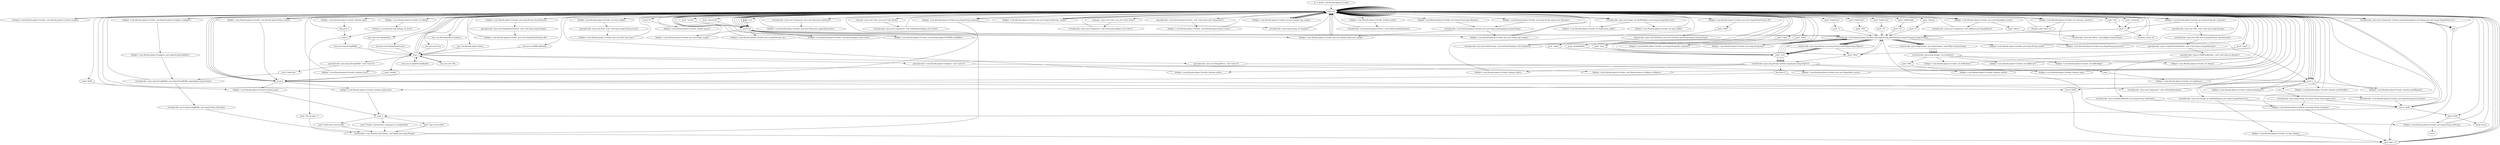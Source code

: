 digraph "" {
    "r0 := @this: com.fluendo.player.Cortado"
    "load.r r0"
    "r0 := @this: com.fluendo.player.Cortado"->"load.r r0";
    "staticput <com.fluendo.player.Cortado: com.fluendo.player.Cortado cortado>"
    "load.r r0"->"staticput <com.fluendo.player.Cortado: com.fluendo.player.Cortado cortado>";
    "staticput <com.fluendo.player.Cortado: com.fluendo.player.Cortado cortado>"->"load.r r0";
    "new java.text.SimpleDateFormat"
    "load.r r0"->"new java.text.SimpleDateFormat";
    "dup1.r"
    "new java.text.SimpleDateFormat"->"dup1.r";
    "dup1.r"->"load.r r0";
    "fieldget <com.fluendo.player.Cortado: java.lang.String chronoFormat>"
    "load.r r0"->"fieldget <com.fluendo.player.Cortado: java.lang.String chronoFormat>";
    "specialinvoke <java.text.SimpleDateFormat: void <init>(java.lang.String)>"
    "fieldget <com.fluendo.player.Cortado: java.lang.String chronoFormat>"->"specialinvoke <java.text.SimpleDateFormat: void <init>(java.lang.String)>";
    "fieldput <com.fluendo.player.Cortado: java.text.SimpleDateFormat sdf>"
    "specialinvoke <java.text.SimpleDateFormat: void <init>(java.lang.String)>"->"fieldput <com.fluendo.player.Cortado: java.text.SimpleDateFormat sdf>";
    "fieldput <com.fluendo.player.Cortado: java.text.SimpleDateFormat sdf>"->"load.r r0";
    "fieldget <com.fluendo.player.Cortado: java.text.SimpleDateFormat sdf>"
    "load.r r0"->"fieldget <com.fluendo.player.Cortado: java.text.SimpleDateFormat sdf>";
    "push \"GMT\""
    "fieldget <com.fluendo.player.Cortado: java.text.SimpleDateFormat sdf>"->"push \"GMT\"";
    "staticinvoke <java.util.TimeZone: java.util.TimeZone getTimeZone(java.lang.String)>"
    "push \"GMT\""->"staticinvoke <java.util.TimeZone: java.util.TimeZone getTimeZone(java.lang.String)>";
    "virtualinvoke <java.text.DateFormat: void setTimeZone(java.util.TimeZone)>"
    "staticinvoke <java.util.TimeZone: java.util.TimeZone getTimeZone(java.lang.String)>"->"virtualinvoke <java.text.DateFormat: void setTimeZone(java.util.TimeZone)>";
    "virtualinvoke <java.text.DateFormat: void setTimeZone(java.util.TimeZone)>"->"load.r r0";
    "new java.awt.Font"
    "load.r r0"->"new java.awt.Font";
    "new java.awt.Font"->"dup1.r";
    "push \"dialog\""
    "dup1.r"->"push \"dialog\"";
    "push 0"
    "push \"dialog\""->"push 0";
    "push 0"->"load.r r0";
    "fieldget <com.fluendo.player.Cortado: int time_height>"
    "load.r r0"->"fieldget <com.fluendo.player.Cortado: int time_height>";
    "specialinvoke <java.awt.Font: void <init>(java.lang.String,int,int)>"
    "fieldget <com.fluendo.player.Cortado: int time_height>"->"specialinvoke <java.awt.Font: void <init>(java.lang.String,int,int)>";
    "fieldput <com.fluendo.player.Cortado: java.awt.Font time_font>"
    "specialinvoke <java.awt.Font: void <init>(java.lang.String,int,int)>"->"fieldput <com.fluendo.player.Cortado: java.awt.Font time_font>";
    "fieldput <com.fluendo.player.Cortado: java.awt.Font time_font>"->"load.r r0";
    "push null"
    "load.r r0"->"push null";
    "fieldput <com.fluendo.player.Cortado: java.awt.Image image>"
    "push null"->"fieldput <com.fluendo.player.Cortado: java.awt.Image image>";
    "fieldput <com.fluendo.player.Cortado: java.awt.Image image>"->"load.r r0";
    "push 0.0"
    "load.r r0"->"push 0.0";
    "fieldput <com.fluendo.player.Cortado: double aspect>"
    "push 0.0"->"fieldput <com.fluendo.player.Cortado: double aspect>";
    "fieldput <com.fluendo.player.Cortado: double aspect>"->"load.r r0";
    "load.r r0"->"push null";
    "fieldput <com.fluendo.player.Cortado: java.io.InputStream ois>"
    "push null"->"fieldput <com.fluendo.player.Cortado: java.io.InputStream ois>";
    "fieldput <com.fluendo.player.Cortado: java.io.InputStream ois>"->"load.r r0";
    "load.r r0"->"push null";
    "fieldput <com.fluendo.player.Cortado: com.fluendo.player.Clock clock>"
    "push null"->"fieldput <com.fluendo.player.Cortado: com.fluendo.player.Clock clock>";
    "fieldput <com.fluendo.player.Cortado: com.fluendo.player.Clock clock>"->"load.r r0";
    "load.r r0"->"push null";
    "fieldput <com.fluendo.player.Cortado: com.fluendo.player.PreBuffer preBuffer>"
    "push null"->"fieldput <com.fluendo.player.Cortado: com.fluendo.player.PreBuffer preBuffer>";
    "fieldput <com.fluendo.player.Cortado: com.fluendo.player.PreBuffer preBuffer>"->"load.r r0";
    "load.r r0"->"load.r r0";
    "push \"url\""
    "load.r r0"->"push \"url\"";
    "push \"url\""->"push null";
    "virtualinvoke <com.fluendo.player.Cortado: java.lang.String getParam(java.lang.String,java.lang.String)>"
    "push null"->"virtualinvoke <com.fluendo.player.Cortado: java.lang.String getParam(java.lang.String,java.lang.String)>";
    "fieldput <com.fluendo.player.Cortado: java.lang.String urlString>"
    "virtualinvoke <com.fluendo.player.Cortado: java.lang.String getParam(java.lang.String,java.lang.String)>"->"fieldput <com.fluendo.player.Cortado: java.lang.String urlString>";
    "fieldput <com.fluendo.player.Cortado: java.lang.String urlString>"->"load.r r0";
    "load.r r0"->"load.r r0";
    "push \"local\""
    "load.r r0"->"push \"local\"";
    "push \"false\""
    "push \"local\""->"push \"false\"";
    "push \"false\""->"virtualinvoke <com.fluendo.player.Cortado: java.lang.String getParam(java.lang.String,java.lang.String)>";
    "staticinvoke <java.lang.String: java.lang.String valueOf(java.lang.Object)>"
    "virtualinvoke <com.fluendo.player.Cortado: java.lang.String getParam(java.lang.String,java.lang.String)>"->"staticinvoke <java.lang.String: java.lang.String valueOf(java.lang.Object)>";
    "push \"true\""
    "staticinvoke <java.lang.String: java.lang.String valueOf(java.lang.Object)>"->"push \"true\"";
    "virtualinvoke <java.lang.String: boolean equals(java.lang.Object)>"
    "push \"true\""->"virtualinvoke <java.lang.String: boolean equals(java.lang.Object)>";
    "fieldput <com.fluendo.player.Cortado: boolean local>"
    "virtualinvoke <java.lang.String: boolean equals(java.lang.Object)>"->"fieldput <com.fluendo.player.Cortado: boolean local>";
    "fieldput <com.fluendo.player.Cortado: boolean local>"->"load.r r0";
    "load.r r0"->"load.r r0";
    "push \"audio\""
    "load.r r0"->"push \"audio\"";
    "push \"audio\""->"push \"false\"";
    "push \"false\""->"virtualinvoke <com.fluendo.player.Cortado: java.lang.String getParam(java.lang.String,java.lang.String)>";
    "virtualinvoke <com.fluendo.player.Cortado: java.lang.String getParam(java.lang.String,java.lang.String)>"->"staticinvoke <java.lang.String: java.lang.String valueOf(java.lang.Object)>";
    "staticinvoke <java.lang.String: java.lang.String valueOf(java.lang.Object)>"->"push \"true\"";
    "push \"true\""->"virtualinvoke <java.lang.String: boolean equals(java.lang.Object)>";
    "fieldput <com.fluendo.player.Cortado: boolean audio>"
    "virtualinvoke <java.lang.String: boolean equals(java.lang.Object)>"->"fieldput <com.fluendo.player.Cortado: boolean audio>";
    "fieldput <com.fluendo.player.Cortado: boolean audio>"->"load.r r0";
    "load.r r0"->"load.r r0";
    "push \"video\""
    "load.r r0"->"push \"video\"";
    "push \"video\""->"push \"true\"";
    "push \"true\""->"virtualinvoke <com.fluendo.player.Cortado: java.lang.String getParam(java.lang.String,java.lang.String)>";
    "virtualinvoke <com.fluendo.player.Cortado: java.lang.String getParam(java.lang.String,java.lang.String)>"->"staticinvoke <java.lang.String: java.lang.String valueOf(java.lang.Object)>";
    "staticinvoke <java.lang.String: java.lang.String valueOf(java.lang.Object)>"->"push \"true\"";
    "push \"true\""->"virtualinvoke <java.lang.String: boolean equals(java.lang.Object)>";
    "fieldput <com.fluendo.player.Cortado: boolean video>"
    "virtualinvoke <java.lang.String: boolean equals(java.lang.Object)>"->"fieldput <com.fluendo.player.Cortado: boolean video>";
    "fieldput <com.fluendo.player.Cortado: boolean video>"->"load.r r0";
    "push 1"
    "load.r r0"->"push 1";
    "fieldput <com.fluendo.player.Cortado: boolean keepAspect>"
    "push 1"->"fieldput <com.fluendo.player.Cortado: boolean keepAspect>";
    "fieldput <com.fluendo.player.Cortado: boolean keepAspect>"->"load.r r0";
    "load.r r0"->"push 1";
    "fieldput <com.fluendo.player.Cortado: boolean usePrebuffer>"
    "push 1"->"fieldput <com.fluendo.player.Cortado: boolean usePrebuffer>";
    "fieldput <com.fluendo.player.Cortado: boolean usePrebuffer>"->"load.r r0";
    "load.r r0"->"load.r r0";
    "push \"doubleBuffer\""
    "load.r r0"->"push \"doubleBuffer\"";
    "push \"doubleBuffer\""->"push \"true\"";
    "push \"true\""->"virtualinvoke <com.fluendo.player.Cortado: java.lang.String getParam(java.lang.String,java.lang.String)>";
    "virtualinvoke <com.fluendo.player.Cortado: java.lang.String getParam(java.lang.String,java.lang.String)>"->"staticinvoke <java.lang.String: java.lang.String valueOf(java.lang.Object)>";
    "staticinvoke <java.lang.String: java.lang.String valueOf(java.lang.Object)>"->"push \"true\"";
    "push \"true\""->"virtualinvoke <java.lang.String: boolean equals(java.lang.Object)>";
    "fieldput <com.fluendo.player.Cortado: boolean useDb>"
    "virtualinvoke <java.lang.String: boolean equals(java.lang.Object)>"->"fieldput <com.fluendo.player.Cortado: boolean useDb>";
    "fieldput <com.fluendo.player.Cortado: boolean useDb>"->"load.r r0";
    "load.r r0"->"load.r r0";
    "push \"bufferSize\""
    "load.r r0"->"push \"bufferSize\"";
    "push \"200\""
    "push \"bufferSize\""->"push \"200\"";
    "push \"200\""->"virtualinvoke <com.fluendo.player.Cortado: java.lang.String getParam(java.lang.String,java.lang.String)>";
    "staticinvoke <java.lang.Integer: java.lang.Integer valueOf(java.lang.String)>"
    "virtualinvoke <com.fluendo.player.Cortado: java.lang.String getParam(java.lang.String,java.lang.String)>"->"staticinvoke <java.lang.Integer: java.lang.Integer valueOf(java.lang.String)>";
    "virtualinvoke <java.lang.Integer: int intValue()>"
    "staticinvoke <java.lang.Integer: java.lang.Integer valueOf(java.lang.String)>"->"virtualinvoke <java.lang.Integer: int intValue()>";
    "fieldput <com.fluendo.player.Cortado: int bufferSize>"
    "virtualinvoke <java.lang.Integer: int intValue()>"->"fieldput <com.fluendo.player.Cortado: int bufferSize>";
    "fieldput <com.fluendo.player.Cortado: int bufferSize>"->"load.r r0";
    "load.r r0"->"load.r r0";
    "push \"bufferLow\""
    "load.r r0"->"push \"bufferLow\"";
    "push \"10\""
    "push \"bufferLow\""->"push \"10\"";
    "push \"10\""->"virtualinvoke <com.fluendo.player.Cortado: java.lang.String getParam(java.lang.String,java.lang.String)>";
    "virtualinvoke <com.fluendo.player.Cortado: java.lang.String getParam(java.lang.String,java.lang.String)>"->"staticinvoke <java.lang.Integer: java.lang.Integer valueOf(java.lang.String)>";
    "staticinvoke <java.lang.Integer: java.lang.Integer valueOf(java.lang.String)>"->"virtualinvoke <java.lang.Integer: int intValue()>";
    "fieldput <com.fluendo.player.Cortado: int bufferLow>"
    "virtualinvoke <java.lang.Integer: int intValue()>"->"fieldput <com.fluendo.player.Cortado: int bufferLow>";
    "fieldput <com.fluendo.player.Cortado: int bufferLow>"->"load.r r0";
    "load.r r0"->"load.r r0";
    "push \"bufferHigh\""
    "load.r r0"->"push \"bufferHigh\"";
    "push \"70\""
    "push \"bufferHigh\""->"push \"70\"";
    "push \"70\""->"virtualinvoke <com.fluendo.player.Cortado: java.lang.String getParam(java.lang.String,java.lang.String)>";
    "virtualinvoke <com.fluendo.player.Cortado: java.lang.String getParam(java.lang.String,java.lang.String)>"->"staticinvoke <java.lang.Integer: java.lang.Integer valueOf(java.lang.String)>";
    "staticinvoke <java.lang.Integer: java.lang.Integer valueOf(java.lang.String)>"->"virtualinvoke <java.lang.Integer: int intValue()>";
    "fieldput <com.fluendo.player.Cortado: int bufferHigh>"
    "virtualinvoke <java.lang.Integer: int intValue()>"->"fieldput <com.fluendo.player.Cortado: int bufferHigh>";
    "fieldput <com.fluendo.player.Cortado: int bufferHigh>"->"load.r r0";
    "load.r r0"->"load.r r0";
    "push \"debug\""
    "load.r r0"->"push \"debug\"";
    "push \"3\""
    "push \"debug\""->"push \"3\"";
    "push \"3\""->"virtualinvoke <com.fluendo.player.Cortado: java.lang.String getParam(java.lang.String,java.lang.String)>";
    "virtualinvoke <com.fluendo.player.Cortado: java.lang.String getParam(java.lang.String,java.lang.String)>"->"staticinvoke <java.lang.Integer: java.lang.Integer valueOf(java.lang.String)>";
    "staticinvoke <java.lang.Integer: java.lang.Integer valueOf(java.lang.String)>"->"virtualinvoke <java.lang.Integer: int intValue()>";
    "fieldput <com.fluendo.player.Cortado: int debug>"
    "virtualinvoke <java.lang.Integer: int intValue()>"->"fieldput <com.fluendo.player.Cortado: int debug>";
    "fieldput <com.fluendo.player.Cortado: int debug>"->"load.r r0";
    "load.r r0"->"load.r r0";
    "push \"loop\""
    "load.r r0"->"push \"loop\"";
    "push \"loop\""->"push \"true\"";
    "push \"true\""->"virtualinvoke <com.fluendo.player.Cortado: java.lang.String getParam(java.lang.String,java.lang.String)>";
    "virtualinvoke <com.fluendo.player.Cortado: java.lang.String getParam(java.lang.String,java.lang.String)>"->"staticinvoke <java.lang.String: java.lang.String valueOf(java.lang.Object)>";
    "staticinvoke <java.lang.String: java.lang.String valueOf(java.lang.Object)>"->"push \"true\"";
    "push \"true\""->"virtualinvoke <java.lang.String: boolean equals(java.lang.Object)>";
    "fieldput <com.fluendo.player.Cortado: boolean loop>"
    "virtualinvoke <java.lang.String: boolean equals(java.lang.Object)>"->"fieldput <com.fluendo.player.Cortado: boolean loop>";
    "fieldput <com.fluendo.player.Cortado: boolean loop>"->"load.r r0";
    "load.r r0"->"load.r r0";
    "push \"loopPause\""
    "load.r r0"->"push \"loopPause\"";
    "push \"2\""
    "push \"loopPause\""->"push \"2\"";
    "push \"2\""->"virtualinvoke <com.fluendo.player.Cortado: java.lang.String getParam(java.lang.String,java.lang.String)>";
    "virtualinvoke <com.fluendo.player.Cortado: java.lang.String getParam(java.lang.String,java.lang.String)>"->"staticinvoke <java.lang.Integer: java.lang.Integer valueOf(java.lang.String)>";
    "staticinvoke <java.lang.Integer: java.lang.Integer valueOf(java.lang.String)>"->"virtualinvoke <java.lang.Integer: int intValue()>";
    "push 1000"
    "virtualinvoke <java.lang.Integer: int intValue()>"->"push 1000";
    "mul.i"
    "push 1000"->"mul.i";
    "fieldput <com.fluendo.player.Cortado: int loopPause>"
    "mul.i"->"fieldput <com.fluendo.player.Cortado: int loopPause>";
    "fieldput <com.fluendo.player.Cortado: int loopPause>"->"load.r r0";
    "push \"logo\""
    "load.r r0"->"push \"logo\"";
    "push \"logo\""->"push \"true\"";
    "push \"true\""->"virtualinvoke <com.fluendo.player.Cortado: java.lang.String getParam(java.lang.String,java.lang.String)>";
    "virtualinvoke <com.fluendo.player.Cortado: java.lang.String getParam(java.lang.String,java.lang.String)>"->"staticinvoke <java.lang.String: java.lang.String valueOf(java.lang.Object)>";
    "staticinvoke <java.lang.String: java.lang.String valueOf(java.lang.Object)>"->"push \"false\"";
    "push \"false\""->"virtualinvoke <java.lang.String: boolean equals(java.lang.Object)>";
    "ifne push 0"
    "virtualinvoke <java.lang.String: boolean equals(java.lang.Object)>"->"ifne push 0";
    "ifne push 0"->"push 1";
    "store.b $r69"
    "push 1"->"store.b $r69";
    "goto load.r r0"
    "store.b $r69"->"goto load.r r0";
    "goto load.r r0"->"load.r r0";
    "load.b $r69"
    "load.r r0"->"load.b $r69";
    "fieldput <com.fluendo.player.Cortado: boolean logo>"
    "load.b $r69"->"fieldput <com.fluendo.player.Cortado: boolean logo>";
    "fieldput <com.fluendo.player.Cortado: boolean logo>"->"load.r r0";
    "load.r r0"->"load.r r0";
    "push \"comment\""
    "load.r r0"->"push \"comment\"";
    "push \"\""
    "push \"comment\""->"push \"\"";
    "push \"\""->"virtualinvoke <com.fluendo.player.Cortado: java.lang.String getParam(java.lang.String,java.lang.String)>";
    "fieldput <com.fluendo.player.Cortado: java.lang.String file_comment>"
    "virtualinvoke <com.fluendo.player.Cortado: java.lang.String getParam(java.lang.String,java.lang.String)>"->"fieldput <com.fluendo.player.Cortado: java.lang.String file_comment>";
    "fieldput <com.fluendo.player.Cortado: java.lang.String file_comment>"->"load.r r0";
    "load.r r0"->"load.r r0";
    "push \"last\""
    "load.r r0"->"push \"last\"";
    "push \"last\""->"push \"\"";
    "push \"\""->"virtualinvoke <com.fluendo.player.Cortado: java.lang.String getParam(java.lang.String,java.lang.String)>";
    "fieldput <com.fluendo.player.Cortado: java.lang.String last>"
    "virtualinvoke <com.fluendo.player.Cortado: java.lang.String getParam(java.lang.String,java.lang.String)>"->"fieldput <com.fluendo.player.Cortado: java.lang.String last>";
    "fieldput <com.fluendo.player.Cortado: java.lang.String last>"->"load.r r0";
    "load.r r0"->"load.r r0";
    "push \"userId\""
    "load.r r0"->"push \"userId\"";
    "push \"userId\""->"push null";
    "push null"->"virtualinvoke <com.fluendo.player.Cortado: java.lang.String getParam(java.lang.String,java.lang.String)>";
    "fieldput <com.fluendo.player.Cortado: java.lang.String userId>"
    "virtualinvoke <com.fluendo.player.Cortado: java.lang.String getParam(java.lang.String,java.lang.String)>"->"fieldput <com.fluendo.player.Cortado: java.lang.String userId>";
    "fieldput <com.fluendo.player.Cortado: java.lang.String userId>"->"load.r r0";
    "load.r r0"->"load.r r0";
    "push \"password\""
    "load.r r0"->"push \"password\"";
    "push \"password\""->"push null";
    "push null"->"virtualinvoke <com.fluendo.player.Cortado: java.lang.String getParam(java.lang.String,java.lang.String)>";
    "fieldput <com.fluendo.player.Cortado: java.lang.String password>"
    "virtualinvoke <com.fluendo.player.Cortado: java.lang.String getParam(java.lang.String,java.lang.String)>"->"fieldput <com.fluendo.player.Cortado: java.lang.String password>";
    "fieldput <com.fluendo.player.Cortado: java.lang.String password>"->"load.r r0";
    "new com.fluendo.player.Configure"
    "load.r r0"->"new com.fluendo.player.Configure";
    "new com.fluendo.player.Configure"->"dup1.r";
    "specialinvoke <com.fluendo.player.Configure: void <init>()>"
    "dup1.r"->"specialinvoke <com.fluendo.player.Configure: void <init>()>";
    "fieldput <com.fluendo.player.Cortado: com.fluendo.player.Configure configure>"
    "specialinvoke <com.fluendo.player.Configure: void <init>()>"->"fieldput <com.fluendo.player.Cortado: com.fluendo.player.Configure configure>";
    "fieldput <com.fluendo.player.Cortado: com.fluendo.player.Configure configure>"->"load.r r0";
    "fieldget <com.fluendo.player.Cortado: int debug>"
    "load.r r0"->"fieldget <com.fluendo.player.Cortado: int debug>";
    "staticput <com.fluendo.utils.Debug: int level>"
    "fieldget <com.fluendo.player.Cortado: int debug>"->"staticput <com.fluendo.utils.Debug: int level>";
    "push 2"
    "staticput <com.fluendo.utils.Debug: int level>"->"push 2";
    "new java.lang.StringBuffer"
    "push 2"->"new java.lang.StringBuffer";
    "new java.lang.StringBuffer"->"dup1.r";
    "specialinvoke <java.lang.StringBuffer: void <init>()>"
    "dup1.r"->"specialinvoke <java.lang.StringBuffer: void <init>()>";
    "push \"build info: \""
    "specialinvoke <java.lang.StringBuffer: void <init>()>"->"push \"build info: \"";
    "virtualinvoke <java.lang.StringBuffer: java.lang.StringBuffer append(java.lang.String)>"
    "push \"build info: \""->"virtualinvoke <java.lang.StringBuffer: java.lang.StringBuffer append(java.lang.String)>";
    "virtualinvoke <java.lang.StringBuffer: java.lang.StringBuffer append(java.lang.String)>"->"load.r r0";
    "fieldget <com.fluendo.player.Cortado: com.fluendo.player.Configure configure>"
    "load.r r0"->"fieldget <com.fluendo.player.Cortado: com.fluendo.player.Configure configure>";
    "fieldget <com.fluendo.player.Configure: java.lang.String buildInfo>"
    "fieldget <com.fluendo.player.Cortado: com.fluendo.player.Configure configure>"->"fieldget <com.fluendo.player.Configure: java.lang.String buildInfo>";
    "fieldget <com.fluendo.player.Configure: java.lang.String buildInfo>"->"virtualinvoke <java.lang.StringBuffer: java.lang.StringBuffer append(java.lang.String)>";
    "virtualinvoke <java.lang.StringBuffer: java.lang.String toString()>"
    "virtualinvoke <java.lang.StringBuffer: java.lang.StringBuffer append(java.lang.String)>"->"virtualinvoke <java.lang.StringBuffer: java.lang.String toString()>";
    "staticinvoke <com.fluendo.utils.Debug: void log(int,java.lang.String)>"
    "virtualinvoke <java.lang.StringBuffer: java.lang.String toString()>"->"staticinvoke <com.fluendo.utils.Debug: void log(int,java.lang.String)>";
    "staticinvoke <com.fluendo.utils.Debug: void log(int,java.lang.String)>"->"load.r r0";
    "load.r r0"->"push 1";
    "fieldput <com.fluendo.player.Cortado: boolean needRepaint>"
    "push 1"->"fieldput <com.fluendo.player.Cortado: boolean needRepaint>";
    "fieldput <com.fluendo.player.Cortado: boolean needRepaint>"->"load.r r0";
    "load.r r0"->"load.r r0";
    "virtualinvoke <java.awt.Component: java.awt.Dimension getSize()>"
    "load.r r0"->"virtualinvoke <java.awt.Component: java.awt.Dimension getSize()>";
    "fieldput <com.fluendo.player.Cortado: java.awt.Dimension appletDimension>"
    "virtualinvoke <java.awt.Component: java.awt.Dimension getSize()>"->"fieldput <com.fluendo.player.Cortado: java.awt.Dimension appletDimension>";
    "fieldput <com.fluendo.player.Cortado: java.awt.Dimension appletDimension>"->"load.r r0";
    "staticget <java.awt.Color: java.awt.Color black>"
    "load.r r0"->"staticget <java.awt.Color: java.awt.Color black>";
    "virtualinvoke <java.awt.Component: void setBackground(java.awt.Color)>"
    "staticget <java.awt.Color: java.awt.Color black>"->"virtualinvoke <java.awt.Component: void setBackground(java.awt.Color)>";
    "virtualinvoke <java.awt.Component: void setBackground(java.awt.Color)>"->"load.r r0";
    "staticget <java.awt.Color: java.awt.Color white>"
    "load.r r0"->"staticget <java.awt.Color: java.awt.Color white>";
    "virtualinvoke <java.awt.Component: void setForeground(java.awt.Color)>"
    "staticget <java.awt.Color: java.awt.Color white>"->"virtualinvoke <java.awt.Component: void setForeground(java.awt.Color)>";
    "virtualinvoke <java.awt.Component: void setForeground(java.awt.Color)>"->"load.r r0";
    "new com.fluendo.player.Status"
    "load.r r0"->"new com.fluendo.player.Status";
    "new com.fluendo.player.Status"->"dup1.r";
    "dup1.r"->"load.r r0";
    "specialinvoke <com.fluendo.player.Status: void <init>(java.awt.Component)>"
    "load.r r0"->"specialinvoke <com.fluendo.player.Status: void <init>(java.awt.Component)>";
    "fieldput <com.fluendo.player.Cortado: com.fluendo.player.Status status>"
    "specialinvoke <com.fluendo.player.Status: void <init>(java.awt.Component)>"->"fieldput <com.fluendo.player.Cortado: com.fluendo.player.Status status>";
    "fieldput <com.fluendo.player.Cortado: com.fluendo.player.Status status>"->"load.r r0";
    "fieldget <com.fluendo.player.Cortado: com.fluendo.player.Status status>"
    "load.r r0"->"fieldget <com.fluendo.player.Cortado: com.fluendo.player.Status status>";
    "fieldget <com.fluendo.player.Cortado: com.fluendo.player.Status status>"->"push 0";
    "virtualinvoke <java.awt.Component: void setVisible(boolean)>"
    "push 0"->"virtualinvoke <java.awt.Component: void setVisible(boolean)>";
    "virtualinvoke <java.awt.Component: void setVisible(boolean)>"->"load.r r0";
    "load.r r0"->"fieldget <com.fluendo.player.Cortado: com.fluendo.player.Status status>";
    "fieldget <com.fluendo.player.Cortado: com.fluendo.player.Status status>"->"load.r r0";
    "fieldget <com.fluendo.player.Cortado: boolean audio>"
    "load.r r0"->"fieldget <com.fluendo.player.Cortado: boolean audio>";
    "virtualinvoke <com.fluendo.player.Status: void setHaveAudio(boolean)>"
    "fieldget <com.fluendo.player.Cortado: boolean audio>"->"virtualinvoke <com.fluendo.player.Status: void setHaveAudio(boolean)>";
    "virtualinvoke <com.fluendo.player.Status: void setHaveAudio(boolean)>"->"load.r r0";
    "new java.awt.PopupMenu"
    "load.r r0"->"new java.awt.PopupMenu";
    "new java.awt.PopupMenu"->"dup1.r";
    "specialinvoke <java.awt.PopupMenu: void <init>()>"
    "dup1.r"->"specialinvoke <java.awt.PopupMenu: void <init>()>";
    "fieldput <com.fluendo.player.Cortado: java.awt.PopupMenu menu>"
    "specialinvoke <java.awt.PopupMenu: void <init>()>"->"fieldput <com.fluendo.player.Cortado: java.awt.PopupMenu menu>";
    "fieldput <com.fluendo.player.Cortado: java.awt.PopupMenu menu>"->"load.r r0";
    "fieldget <com.fluendo.player.Cortado: java.awt.PopupMenu menu>"
    "load.r r0"->"fieldget <com.fluendo.player.Cortado: java.awt.PopupMenu menu>";
    "push \"About...\""
    "fieldget <com.fluendo.player.Cortado: java.awt.PopupMenu menu>"->"push \"About...\"";
    "virtualinvoke <java.awt.Menu: void add(java.lang.String)>"
    "push \"About...\""->"virtualinvoke <java.awt.Menu: void add(java.lang.String)>";
    "virtualinvoke <java.awt.Menu: void add(java.lang.String)>"->"load.r r0";
    "load.r r0"->"load.r r0";
    "load.r r0"->"fieldget <com.fluendo.player.Cortado: java.awt.PopupMenu menu>";
    "virtualinvoke <java.awt.Component: void add(java.awt.PopupMenu)>"
    "fieldget <com.fluendo.player.Cortado: java.awt.PopupMenu menu>"->"virtualinvoke <java.awt.Component: void add(java.awt.PopupMenu)>";
    "virtualinvoke <java.awt.Component: void add(java.awt.PopupMenu)>"->"load.r r0";
    "load.r r0"->"push 1";
    "fieldput <com.fluendo.player.Cortado: boolean loadscreen>"
    "push 1"->"fieldput <com.fluendo.player.Cortado: boolean loadscreen>";
    "fieldput <com.fluendo.player.Cortado: boolean loadscreen>"->"load.r r0";
    "load.r r0"->"push null";
    "fieldput <com.fluendo.player.Cortado: java.awt.Image loadscreen_image>"
    "push null"->"fieldput <com.fluendo.player.Cortado: java.awt.Image loadscreen_image>";
    "fieldput <com.fluendo.player.Cortado: java.awt.Image loadscreen_image>"->"load.r r0";
    "load.r r0"->"load.r r0";
    "load.r r0"->"load.r r0";
    "fieldget <com.fluendo.player.Cortado: java.lang.String loadscreen_filename>"
    "load.r r0"->"fieldget <com.fluendo.player.Cortado: java.lang.String loadscreen_filename>";
    "virtualinvoke <com.fluendo.player.Cortado: java.awt.Image getImage(java.lang.String)>"
    "fieldget <com.fluendo.player.Cortado: java.lang.String loadscreen_filename>"->"virtualinvoke <com.fluendo.player.Cortado: java.awt.Image getImage(java.lang.String)>";
    "virtualinvoke <com.fluendo.player.Cortado: java.awt.Image getImage(java.lang.String)>"->"fieldput <com.fluendo.player.Cortado: java.awt.Image loadscreen_image>";
    "fieldput <com.fluendo.player.Cortado: java.awt.Image loadscreen_image>"->"load.r r0";
    "load.r r0"->"load.r r0";
    "fieldget <com.fluendo.player.Cortado: java.awt.Image loadscreen_image>"
    "load.r r0"->"fieldget <com.fluendo.player.Cortado: java.awt.Image loadscreen_image>";
    "fieldget <com.fluendo.player.Cortado: java.awt.Image loadscreen_image>"->"load.r r0";
    "virtualinvoke <java.awt.Image: int getWidth(java.awt.image.ImageObserver)>"
    "load.r r0"->"virtualinvoke <java.awt.Image: int getWidth(java.awt.image.ImageObserver)>";
    "fieldput <com.fluendo.player.Cortado: int loadscreen_width>"
    "virtualinvoke <java.awt.Image: int getWidth(java.awt.image.ImageObserver)>"->"fieldput <com.fluendo.player.Cortado: int loadscreen_width>";
    "fieldput <com.fluendo.player.Cortado: int loadscreen_width>"->"load.r r0";
    "load.r r0"->"load.r r0";
    "load.r r0"->"fieldget <com.fluendo.player.Cortado: java.awt.Image loadscreen_image>";
    "fieldget <com.fluendo.player.Cortado: java.awt.Image loadscreen_image>"->"load.r r0";
    "virtualinvoke <java.awt.Component: boolean prepareImage(java.awt.Image,java.awt.image.ImageObserver)>"
    "load.r r0"->"virtualinvoke <java.awt.Component: boolean prepareImage(java.awt.Image,java.awt.image.ImageObserver)>";
    "pop"
    "virtualinvoke <java.awt.Component: boolean prepareImage(java.awt.Image,java.awt.image.ImageObserver)>"->"pop";
    "pop"->"goto load.r r0";
    "goto load.r r0"->"load.r r0";
    "fieldget <com.fluendo.player.Cortado: boolean logo>"
    "load.r r0"->"fieldget <com.fluendo.player.Cortado: boolean logo>";
    "ifeq push 2"
    "fieldget <com.fluendo.player.Cortado: boolean logo>"->"ifeq push 2";
    "ifeq push 2"->"load.r r0";
    "load.r r0"->"load.r r0";
    "load.r r0"->"load.r r0";
    "fieldget <com.fluendo.player.Cortado: java.lang.String logo_filename>"
    "load.r r0"->"fieldget <com.fluendo.player.Cortado: java.lang.String logo_filename>";
    "fieldget <com.fluendo.player.Cortado: java.lang.String logo_filename>"->"virtualinvoke <com.fluendo.player.Cortado: java.awt.Image getImage(java.lang.String)>";
    "fieldput <com.fluendo.player.Cortado: java.awt.Image logo_image>"
    "virtualinvoke <com.fluendo.player.Cortado: java.awt.Image getImage(java.lang.String)>"->"fieldput <com.fluendo.player.Cortado: java.awt.Image logo_image>";
    "fieldput <com.fluendo.player.Cortado: java.awt.Image logo_image>"->"load.r r0";
    "load.r r0"->"load.r r0";
    "fieldget <com.fluendo.player.Cortado: java.awt.Image logo_image>"
    "load.r r0"->"fieldget <com.fluendo.player.Cortado: java.awt.Image logo_image>";
    "fieldget <com.fluendo.player.Cortado: java.awt.Image logo_image>"->"load.r r0";
    "load.r r0"->"virtualinvoke <java.awt.Component: boolean prepareImage(java.awt.Image,java.awt.image.ImageObserver)>";
    "virtualinvoke <java.awt.Component: boolean prepareImage(java.awt.Image,java.awt.image.ImageObserver)>"->"pop";
    "pop"->"load.r r0";
    "load.r r0"->"load.r r0";
    "load.r r0"->"fieldget <com.fluendo.player.Cortado: java.awt.Image logo_image>";
    "fieldget <com.fluendo.player.Cortado: java.awt.Image logo_image>"->"load.r r0";
    "load.r r0"->"virtualinvoke <java.awt.Image: int getWidth(java.awt.image.ImageObserver)>";
    "fieldput <com.fluendo.player.Cortado: int logo_width>"
    "virtualinvoke <java.awt.Image: int getWidth(java.awt.image.ImageObserver)>"->"fieldput <com.fluendo.player.Cortado: int logo_width>";
    "fieldput <com.fluendo.player.Cortado: int logo_width>"->"load.r r0";
    "load.r r0"->"load.r r0";
    "load.r r0"->"fieldget <com.fluendo.player.Cortado: java.awt.Image logo_image>";
    "fieldget <com.fluendo.player.Cortado: java.awt.Image logo_image>"->"load.r r0";
    "virtualinvoke <java.awt.Image: int getHeight(java.awt.image.ImageObserver)>"
    "load.r r0"->"virtualinvoke <java.awt.Image: int getHeight(java.awt.image.ImageObserver)>";
    "fieldput <com.fluendo.player.Cortado: int logo_height>"
    "virtualinvoke <java.awt.Image: int getHeight(java.awt.image.ImageObserver)>"->"fieldput <com.fluendo.player.Cortado: int logo_height>";
    "fieldput <com.fluendo.player.Cortado: int logo_height>"->"goto load.r r0";
    "goto load.r r0"->"load.r r0";
    "fieldget <com.fluendo.player.Cortado: java.lang.String file_comment>"
    "load.r r0"->"fieldget <com.fluendo.player.Cortado: java.lang.String file_comment>";
    "fieldget <com.fluendo.player.Cortado: java.lang.String file_comment>"->"push \"\"";
    "ifcmpeq.r load.r r0"
    "push \"\""->"ifcmpeq.r load.r r0";
    "ifcmpeq.r load.r r0"->"load.r r0";
    "new java.io.BufferedReader"
    "load.r r0"->"new java.io.BufferedReader";
    "new java.io.BufferedReader"->"dup1.r";
    "new java.io.InputStreamReader"
    "dup1.r"->"new java.io.InputStreamReader";
    "new java.io.InputStreamReader"->"dup1.r";
    "new java.net.URL"
    "dup1.r"->"new java.net.URL";
    "new java.net.URL"->"dup1.r";
    "dup1.r"->"load.r r0";
    "load.r r0"->"fieldget <com.fluendo.player.Cortado: java.lang.String file_comment>";
    "specialinvoke <java.net.URL: void <init>(java.lang.String)>"
    "fieldget <com.fluendo.player.Cortado: java.lang.String file_comment>"->"specialinvoke <java.net.URL: void <init>(java.lang.String)>";
    "virtualinvoke <java.net.URL: java.io.InputStream openStream()>"
    "specialinvoke <java.net.URL: void <init>(java.lang.String)>"->"virtualinvoke <java.net.URL: java.io.InputStream openStream()>";
    "specialinvoke <java.io.InputStreamReader: void <init>(java.io.InputStream)>"
    "virtualinvoke <java.net.URL: java.io.InputStream openStream()>"->"specialinvoke <java.io.InputStreamReader: void <init>(java.io.InputStream)>";
    "specialinvoke <java.io.BufferedReader: void <init>(java.io.Reader)>"
    "specialinvoke <java.io.InputStreamReader: void <init>(java.io.InputStream)>"->"specialinvoke <java.io.BufferedReader: void <init>(java.io.Reader)>";
    "virtualinvoke <java.io.BufferedReader: java.lang.String readLine()>"
    "specialinvoke <java.io.BufferedReader: void <init>(java.io.Reader)>"->"virtualinvoke <java.io.BufferedReader: java.lang.String readLine()>";
    "fieldput <com.fluendo.player.Cortado: java.lang.String comment>"
    "virtualinvoke <java.io.BufferedReader: java.lang.String readLine()>"->"fieldput <com.fluendo.player.Cortado: java.lang.String comment>";
    "fieldput <com.fluendo.player.Cortado: java.lang.String comment>"->"load.r r0";
    "fieldget <com.fluendo.player.Cortado: java.lang.String comment>"
    "load.r r0"->"fieldget <com.fluendo.player.Cortado: java.lang.String comment>";
    "virtualinvoke <java.lang.String: int length()>"
    "fieldget <com.fluendo.player.Cortado: java.lang.String comment>"->"virtualinvoke <java.lang.String: int length()>";
    "virtualinvoke <java.lang.String: int length()>"->"load.r r0";
    "fieldget <com.fluendo.player.Cortado: int comment_maxSize>"
    "load.r r0"->"fieldget <com.fluendo.player.Cortado: int comment_maxSize>";
    "ifcmple.i goto load.r r0"
    "fieldget <com.fluendo.player.Cortado: int comment_maxSize>"->"ifcmple.i goto load.r r0";
    "ifcmple.i goto load.r r0"->"load.r r0";
    "load.r r0"->"load.r r0";
    "load.r r0"->"fieldget <com.fluendo.player.Cortado: java.lang.String comment>";
    "fieldget <com.fluendo.player.Cortado: java.lang.String comment>"->"push 0";
    "push 0"->"load.r r0";
    "load.r r0"->"fieldget <com.fluendo.player.Cortado: int comment_maxSize>";
    "fieldget <com.fluendo.player.Cortado: int comment_maxSize>"->"push 1";
    "sub.i"
    "push 1"->"sub.i";
    "virtualinvoke <java.lang.String: java.lang.String substring(int,int)>"
    "sub.i"->"virtualinvoke <java.lang.String: java.lang.String substring(int,int)>";
    "virtualinvoke <java.lang.String: java.lang.String substring(int,int)>"->"fieldput <com.fluendo.player.Cortado: java.lang.String comment>";
    "fieldput <com.fluendo.player.Cortado: java.lang.String comment>"->"goto load.r r0";
    "goto load.r r0"->"load.r r0";
    "specialinvoke <com.fluendo.player.Cortado: java.lang.String processLast()>"
    "load.r r0"->"specialinvoke <com.fluendo.player.Cortado: java.lang.String processLast()>";
    "store.r $r69"
    "specialinvoke <com.fluendo.player.Cortado: java.lang.String processLast()>"->"store.r $r69";
    "load.r $r69"
    "store.r $r69"->"load.r $r69";
    "ifnull return"
    "load.r $r69"->"ifnull return";
    "ifnull return"->"load.r r0";
    "load.r r0"->"load.r $r69";
    "load.r $r69"->"fieldput <com.fluendo.player.Cortado: java.lang.String urlString>";
    "return"
    "fieldput <com.fluendo.player.Cortado: java.lang.String urlString>"->"return";
    "virtualinvoke <java.lang.String: java.lang.String substring(int,int)>"->"store.r $r69";
    "push 3"
    "store.r $r69"->"push 3";
    "push \"Fichier commentaire manquant ou inexploitable\""
    "push 3"->"push \"Fichier commentaire manquant ou inexploitable\"";
    "push \"Fichier commentaire manquant ou inexploitable\""->"staticinvoke <com.fluendo.utils.Debug: void log(int,java.lang.String)>";
    "virtualinvoke <java.awt.Image: int getHeight(java.awt.image.ImageObserver)>"->"store.r $r69";
    "store.r $r69"->"load.r r0";
    "load.r r0"->"push null";
    "push null"->"fieldput <com.fluendo.player.Cortado: java.awt.Image logo_image>";
    "fieldput <com.fluendo.player.Cortado: java.awt.Image logo_image>"->"load.r r0";
    "load.r r0"->"push 0";
    "push 0"->"fieldput <com.fluendo.player.Cortado: boolean logo>";
    "fieldput <com.fluendo.player.Cortado: boolean logo>"->"push 3";
    "push \"logo introuvable\""
    "push 3"->"push \"logo introuvable\"";
    "push \"logo introuvable\""->"staticinvoke <com.fluendo.utils.Debug: void log(int,java.lang.String)>";
    "staticinvoke <com.fluendo.utils.Debug: void log(int,java.lang.String)>"->"goto load.r r0";
    "ifeq push 2"->"push 2";
    "push \"Pas de logo !!!\""
    "push 2"->"push \"Pas de logo !!!\"";
    "push \"Pas de logo !!!\""->"staticinvoke <com.fluendo.utils.Debug: void log(int,java.lang.String)>";
    "virtualinvoke <java.awt.Component: boolean prepareImage(java.awt.Image,java.awt.image.ImageObserver)>"->"store.r $r69";
    "store.r $r69"->"load.r r0";
    "load.r r0"->"push null";
    "push null"->"fieldput <com.fluendo.player.Cortado: java.awt.Image loadscreen_image>";
    "fieldput <com.fluendo.player.Cortado: java.awt.Image loadscreen_image>"->"load.r r0";
    "load.r r0"->"push 0";
    "push 0"->"fieldput <com.fluendo.player.Cortado: boolean loadscreen>";
    "fieldput <com.fluendo.player.Cortado: boolean loadscreen>"->"push 3";
    "push \"loadscreen introuvable\""
    "push 3"->"push \"loadscreen introuvable\"";
    "push \"loadscreen introuvable\""->"staticinvoke <com.fluendo.utils.Debug: void log(int,java.lang.String)>";
    "ifne push 0"->"push 0";
    "push 0"->"store.b $r69";
}
